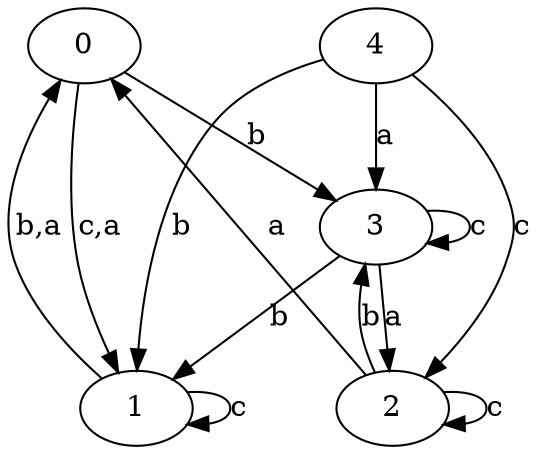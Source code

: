 digraph {
 ranksep=0.5;
 d2tdocpreamble = "\usetikzlibrary{automata}";
 d2tfigpreamble = "\tikzstyle{every state}= [ draw=blue!50,very thick,fill=blue!20]  \tikzstyle{auto}= [fill=white]";
 node [style="state"];
 edge [lblstyle="auto",topath="bend right", len=4  ]
  "0" [label="0",style = "state, accepting"];
  "1" [label="1",];
  "2" [label="2",style = "state, initial"];
  "3" [label="3",];
  "4" [label="4",];
  "0" -> "1" [label="c,a"];
  "0" -> "3" [label="b"];
  "1" -> "0" [label="b,a"];
  "1" -> "1" [label="c",topath="loop above"];
  "2" -> "0" [label="a"];
  "2" -> "2" [label="c",topath="loop above"];
  "2" -> "3" [label="b"];
  "3" -> "1" [label="b"];
  "3" -> "2" [label="a"];
  "3" -> "3" [label="c",topath="loop above"];
  "4" -> "1" [label="b"];
  "4" -> "2" [label="c"];
  "4" -> "3" [label="a"];
}